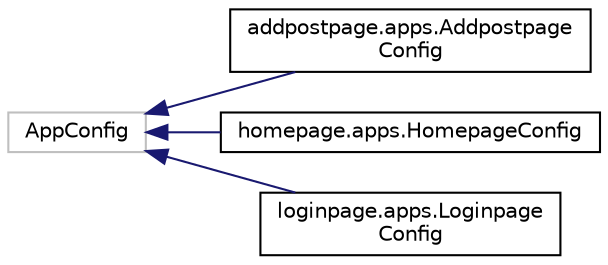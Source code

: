 digraph "Graphical Class Hierarchy"
{
  edge [fontname="Helvetica",fontsize="10",labelfontname="Helvetica",labelfontsize="10"];
  node [fontname="Helvetica",fontsize="10",shape=record];
  rankdir="LR";
  Node7 [label="AppConfig",height=0.2,width=0.4,color="grey75", fillcolor="white", style="filled"];
  Node7 -> Node0 [dir="back",color="midnightblue",fontsize="10",style="solid",fontname="Helvetica"];
  Node0 [label="addpostpage.apps.Addpostpage\lConfig",height=0.2,width=0.4,color="black", fillcolor="white", style="filled",URL="$classaddpostpage_1_1apps_1_1AddpostpageConfig.html"];
  Node7 -> Node9 [dir="back",color="midnightblue",fontsize="10",style="solid",fontname="Helvetica"];
  Node9 [label="homepage.apps.HomepageConfig",height=0.2,width=0.4,color="black", fillcolor="white", style="filled",URL="$classhomepage_1_1apps_1_1HomepageConfig.html"];
  Node7 -> Node10 [dir="back",color="midnightblue",fontsize="10",style="solid",fontname="Helvetica"];
  Node10 [label="loginpage.apps.Loginpage\lConfig",height=0.2,width=0.4,color="black", fillcolor="white", style="filled",URL="$classloginpage_1_1apps_1_1LoginpageConfig.html"];
}
